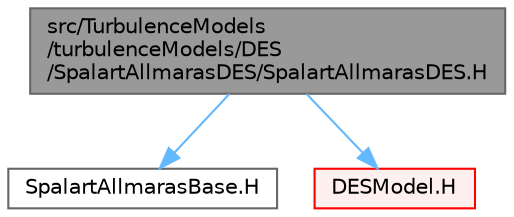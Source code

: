 digraph "src/TurbulenceModels/turbulenceModels/DES/SpalartAllmarasDES/SpalartAllmarasDES.H"
{
 // LATEX_PDF_SIZE
  bgcolor="transparent";
  edge [fontname=Helvetica,fontsize=10,labelfontname=Helvetica,labelfontsize=10];
  node [fontname=Helvetica,fontsize=10,shape=box,height=0.2,width=0.4];
  Node1 [id="Node000001",label="src/TurbulenceModels\l/turbulenceModels/DES\l/SpalartAllmarasDES/SpalartAllmarasDES.H",height=0.2,width=0.4,color="gray40", fillcolor="grey60", style="filled", fontcolor="black",tooltip=" "];
  Node1 -> Node2 [id="edge1_Node000001_Node000002",color="steelblue1",style="solid",tooltip=" "];
  Node2 [id="Node000002",label="SpalartAllmarasBase.H",height=0.2,width=0.4,color="grey40", fillcolor="white", style="filled",URL="$SpalartAllmarasBase_8H.html",tooltip=" "];
  Node1 -> Node3 [id="edge2_Node000001_Node000003",color="steelblue1",style="solid",tooltip=" "];
  Node3 [id="Node000003",label="DESModel.H",height=0.2,width=0.4,color="red", fillcolor="#FFF0F0", style="filled",URL="$DESModel_8H.html",tooltip=" "];
}
